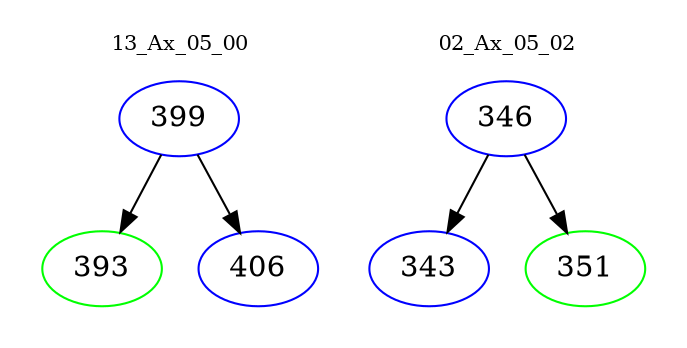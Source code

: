 digraph{
subgraph cluster_0 {
color = white
label = "13_Ax_05_00";
fontsize=10;
T0_399 [label="399", color="blue"]
T0_399 -> T0_393 [color="black"]
T0_393 [label="393", color="green"]
T0_399 -> T0_406 [color="black"]
T0_406 [label="406", color="blue"]
}
subgraph cluster_1 {
color = white
label = "02_Ax_05_02";
fontsize=10;
T1_346 [label="346", color="blue"]
T1_346 -> T1_343 [color="black"]
T1_343 [label="343", color="blue"]
T1_346 -> T1_351 [color="black"]
T1_351 [label="351", color="green"]
}
}
